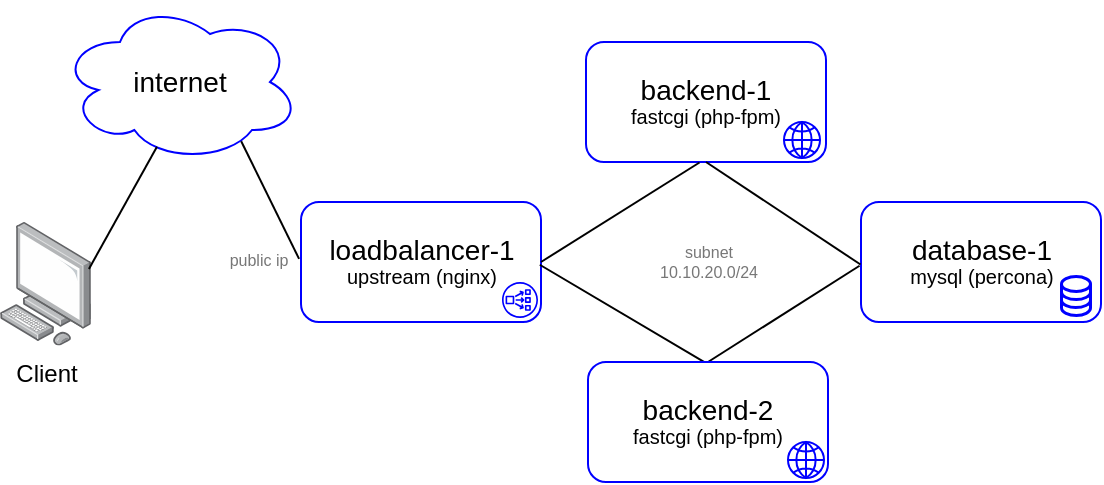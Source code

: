 <mxfile version="20.3.0" type="device"><diagram id="4IggmmZwFg4Mkd-BrONc" name="Страница 1"><mxGraphModel dx="760" dy="454" grid="1" gridSize="10" guides="1" tooltips="1" connect="1" arrows="1" fold="1" page="1" pageScale="1" pageWidth="600" pageHeight="300" math="0" shadow="0"><root><mxCell id="0"/><mxCell id="1" parent="0"/><mxCell id="Nk4rxEVuKk_PFZayKbhd-2" value="&lt;p style=&quot;line-height: 100%;&quot;&gt;&lt;font style=&quot;font-size: 14px;&quot;&gt;database-1&lt;/font&gt;&lt;br&gt;&lt;font style=&quot;font-size: 10px;&quot;&gt;mysql (percona)&lt;/font&gt;&lt;br&gt;&lt;/p&gt;" style="rounded=1;whiteSpace=wrap;html=1;strokeColor=#0000FF;" parent="1" vertex="1"><mxGeometry x="450.5" y="110" width="120" height="60" as="geometry"/></mxCell><mxCell id="Nk4rxEVuKk_PFZayKbhd-4" value="&lt;p style=&quot;line-height: 100%;&quot;&gt;&lt;span style=&quot;font-size: 14px;&quot;&gt;loadbalancer-1&lt;/span&gt;&lt;br&gt;&lt;font style=&quot;font-size: 10px;&quot;&gt;upstream (nginx)&lt;/font&gt;&lt;br&gt;&lt;/p&gt;" style="rounded=1;whiteSpace=wrap;html=1;strokeColor=#0000FF;" parent="1" vertex="1"><mxGeometry x="170.5" y="110" width="120" height="60" as="geometry"/></mxCell><mxCell id="Nk4rxEVuKk_PFZayKbhd-6" value="&lt;p style=&quot;line-height: 100%;&quot;&gt;&lt;span style=&quot;font-size: 14px;&quot;&gt;backend-1&lt;/span&gt;&lt;br&gt;&lt;font style=&quot;font-size: 10px;&quot;&gt;fastcgi (php-fpm)&lt;/font&gt;&lt;/p&gt;" style="rounded=1;whiteSpace=wrap;html=1;strokeColor=#0000FF;" parent="1" vertex="1"><mxGeometry x="313" y="30" width="120" height="60" as="geometry"/></mxCell><mxCell id="Nk4rxEVuKk_PFZayKbhd-9" value="&lt;font style=&quot;font-size: 14px;&quot;&gt;internet&lt;/font&gt;" style="ellipse;shape=cloud;whiteSpace=wrap;html=1;strokeColor=#0000FF;strokeWidth=1;" parent="1" vertex="1"><mxGeometry x="50" y="10" width="120" height="80" as="geometry"/></mxCell><mxCell id="Nk4rxEVuKk_PFZayKbhd-10" value="" style="endArrow=none;html=1;rounded=0;entryX=0.755;entryY=0.87;entryDx=0;entryDy=0;entryPerimeter=0;exitX=-0.008;exitY=0.474;exitDx=0;exitDy=0;exitPerimeter=0;" parent="1" source="Nk4rxEVuKk_PFZayKbhd-4" target="Nk4rxEVuKk_PFZayKbhd-9" edge="1"><mxGeometry width="50" height="50" relative="1" as="geometry"><mxPoint x="90" y="270" as="sourcePoint"/><mxPoint x="160" y="250" as="targetPoint"/></mxGeometry></mxCell><mxCell id="Nk4rxEVuKk_PFZayKbhd-11" value="" style="endArrow=none;html=1;rounded=0;entryX=1;entryY=0.5;entryDx=0;entryDy=0;exitX=0.473;exitY=1.004;exitDx=0;exitDy=0;exitPerimeter=0;" parent="1" source="Nk4rxEVuKk_PFZayKbhd-6" target="Nk4rxEVuKk_PFZayKbhd-4" edge="1"><mxGeometry width="50" height="50" relative="1" as="geometry"><mxPoint x="240" y="270" as="sourcePoint"/><mxPoint x="540" y="390" as="targetPoint"/></mxGeometry></mxCell><mxCell id="Nk4rxEVuKk_PFZayKbhd-12" value="" style="endArrow=none;html=1;rounded=0;entryX=0.5;entryY=1;entryDx=0;entryDy=0;exitX=-0.002;exitY=0.521;exitDx=0;exitDy=0;exitPerimeter=0;" parent="1" source="Nk4rxEVuKk_PFZayKbhd-2" target="Nk4rxEVuKk_PFZayKbhd-6" edge="1"><mxGeometry width="50" height="50" relative="1" as="geometry"><mxPoint x="300" y="270" as="sourcePoint"/><mxPoint x="540" y="390" as="targetPoint"/></mxGeometry></mxCell><mxCell id="Nk4rxEVuKk_PFZayKbhd-25" value="public ip" style="edgeLabel;html=1;align=center;verticalAlign=middle;resizable=0;points=[];fontSize=8;fontColor=#777777;" parent="Nk4rxEVuKk_PFZayKbhd-12" vertex="1" connectable="0"><mxGeometry x="0.819" relative="1" as="geometry"><mxPoint x="-231" y="44" as="offset"/></mxGeometry></mxCell><mxCell id="Nk4rxEVuKk_PFZayKbhd-15" value="" style="endArrow=none;html=1;rounded=0;entryX=-0.006;entryY=0.531;entryDx=0;entryDy=0;exitX=0.5;exitY=0;exitDx=0;exitDy=0;entryPerimeter=0;" parent="1" source="mSui1N4ihssYe-xkSYdv-1" target="Nk4rxEVuKk_PFZayKbhd-2" edge="1"><mxGeometry width="50" height="50" relative="1" as="geometry"><mxPoint x="300" y="430" as="sourcePoint"/><mxPoint x="220" y="390" as="targetPoint"/></mxGeometry></mxCell><mxCell id="Nk4rxEVuKk_PFZayKbhd-16" value="" style="endArrow=none;html=1;rounded=0;exitX=0.499;exitY=0.018;exitDx=0;exitDy=0;entryX=0.995;entryY=0.523;entryDx=0;entryDy=0;entryPerimeter=0;exitPerimeter=0;" parent="1" source="mSui1N4ihssYe-xkSYdv-1" target="Nk4rxEVuKk_PFZayKbhd-4" edge="1"><mxGeometry width="50" height="50" relative="1" as="geometry"><mxPoint x="316.5" y="394" as="sourcePoint"/><mxPoint x="190" y="320" as="targetPoint"/></mxGeometry></mxCell><mxCell id="Nk4rxEVuKk_PFZayKbhd-35" value="" style="html=1;verticalLabelPosition=bottom;align=center;labelBackgroundColor=#ffffff;verticalAlign=top;strokeWidth=1;strokeColor=#0000FF;shadow=0;dashed=0;shape=mxgraph.ios7.icons.globe;fontSize=14;fontColor=#777777;fillColor=#FFFFFF;aspect=fixed;" parent="1" vertex="1"><mxGeometry x="412" y="70" width="18" height="18" as="geometry"/></mxCell><mxCell id="Nk4rxEVuKk_PFZayKbhd-44" value="" style="sketch=0;pointerEvents=1;shadow=0;dashed=0;html=1;strokeColor=#0000FF;fillColor=default;aspect=fixed;labelPosition=center;verticalLabelPosition=bottom;verticalAlign=top;align=center;outlineConnect=0;shape=mxgraph.vvd.storage;fillStyle=auto;strokeWidth=1;fontSize=14;fontColor=#777777;" parent="1" vertex="1"><mxGeometry x="550.5" y="147" width="15" height="20" as="geometry"/></mxCell><mxCell id="Nk4rxEVuKk_PFZayKbhd-47" value="" style="sketch=0;outlineConnect=0;fontColor=#232F3E;gradientColor=none;fillColor=#0000FF;strokeColor=none;dashed=0;verticalLabelPosition=bottom;verticalAlign=top;align=center;html=1;fontSize=12;fontStyle=0;aspect=fixed;pointerEvents=1;shape=mxgraph.aws4.network_load_balancer;shadow=0;fillStyle=auto;strokeWidth=1;" parent="1" vertex="1"><mxGeometry x="271" y="150" width="18" height="18" as="geometry"/></mxCell><mxCell id="mSui1N4ihssYe-xkSYdv-1" value="&lt;p style=&quot;line-height: 100%;&quot;&gt;&lt;span style=&quot;font-size: 14px;&quot;&gt;backend-2&lt;/span&gt;&lt;br&gt;&lt;font style=&quot;font-size: 10px;&quot;&gt;fastcgi (php-fpm)&lt;/font&gt;&lt;/p&gt;" style="rounded=1;whiteSpace=wrap;html=1;strokeColor=#0000FF;" vertex="1" parent="1"><mxGeometry x="314" y="190" width="120" height="60" as="geometry"/></mxCell><mxCell id="mSui1N4ihssYe-xkSYdv-2" value="" style="html=1;verticalLabelPosition=bottom;align=center;labelBackgroundColor=#ffffff;verticalAlign=top;strokeWidth=1;strokeColor=#0000FF;shadow=0;dashed=0;shape=mxgraph.ios7.icons.globe;fontSize=14;fontColor=#777777;fillColor=#FFFFFF;aspect=fixed;" vertex="1" parent="1"><mxGeometry x="414" y="230" width="18" height="18" as="geometry"/></mxCell><mxCell id="mSui1N4ihssYe-xkSYdv-4" value="subnet&lt;br&gt;10.10.20.0/24" style="edgeLabel;html=1;align=center;verticalAlign=middle;resizable=0;points=[];fontSize=8;fontColor=#777777;" vertex="1" connectable="0" parent="1"><mxGeometry x="374.002" y="139.995" as="geometry"/></mxCell><mxCell id="mSui1N4ihssYe-xkSYdv-5" value="Client" style="points=[];aspect=fixed;html=1;align=center;shadow=0;dashed=0;image;image=img/lib/allied_telesis/computer_and_terminals/Personal_Computer.svg;" vertex="1" parent="1"><mxGeometry x="20" y="120" width="45.6" height="61.8" as="geometry"/></mxCell><mxCell id="mSui1N4ihssYe-xkSYdv-6" value="" style="endArrow=none;html=1;rounded=0;entryX=0.404;entryY=0.904;entryDx=0;entryDy=0;entryPerimeter=0;exitX=0.975;exitY=0.38;exitDx=0;exitDy=0;exitPerimeter=0;" edge="1" parent="1" source="mSui1N4ihssYe-xkSYdv-5" target="Nk4rxEVuKk_PFZayKbhd-9"><mxGeometry width="50" height="50" relative="1" as="geometry"><mxPoint x="40" y="160" as="sourcePoint"/><mxPoint x="151.56" y="90.48" as="targetPoint"/></mxGeometry></mxCell></root></mxGraphModel></diagram></mxfile>